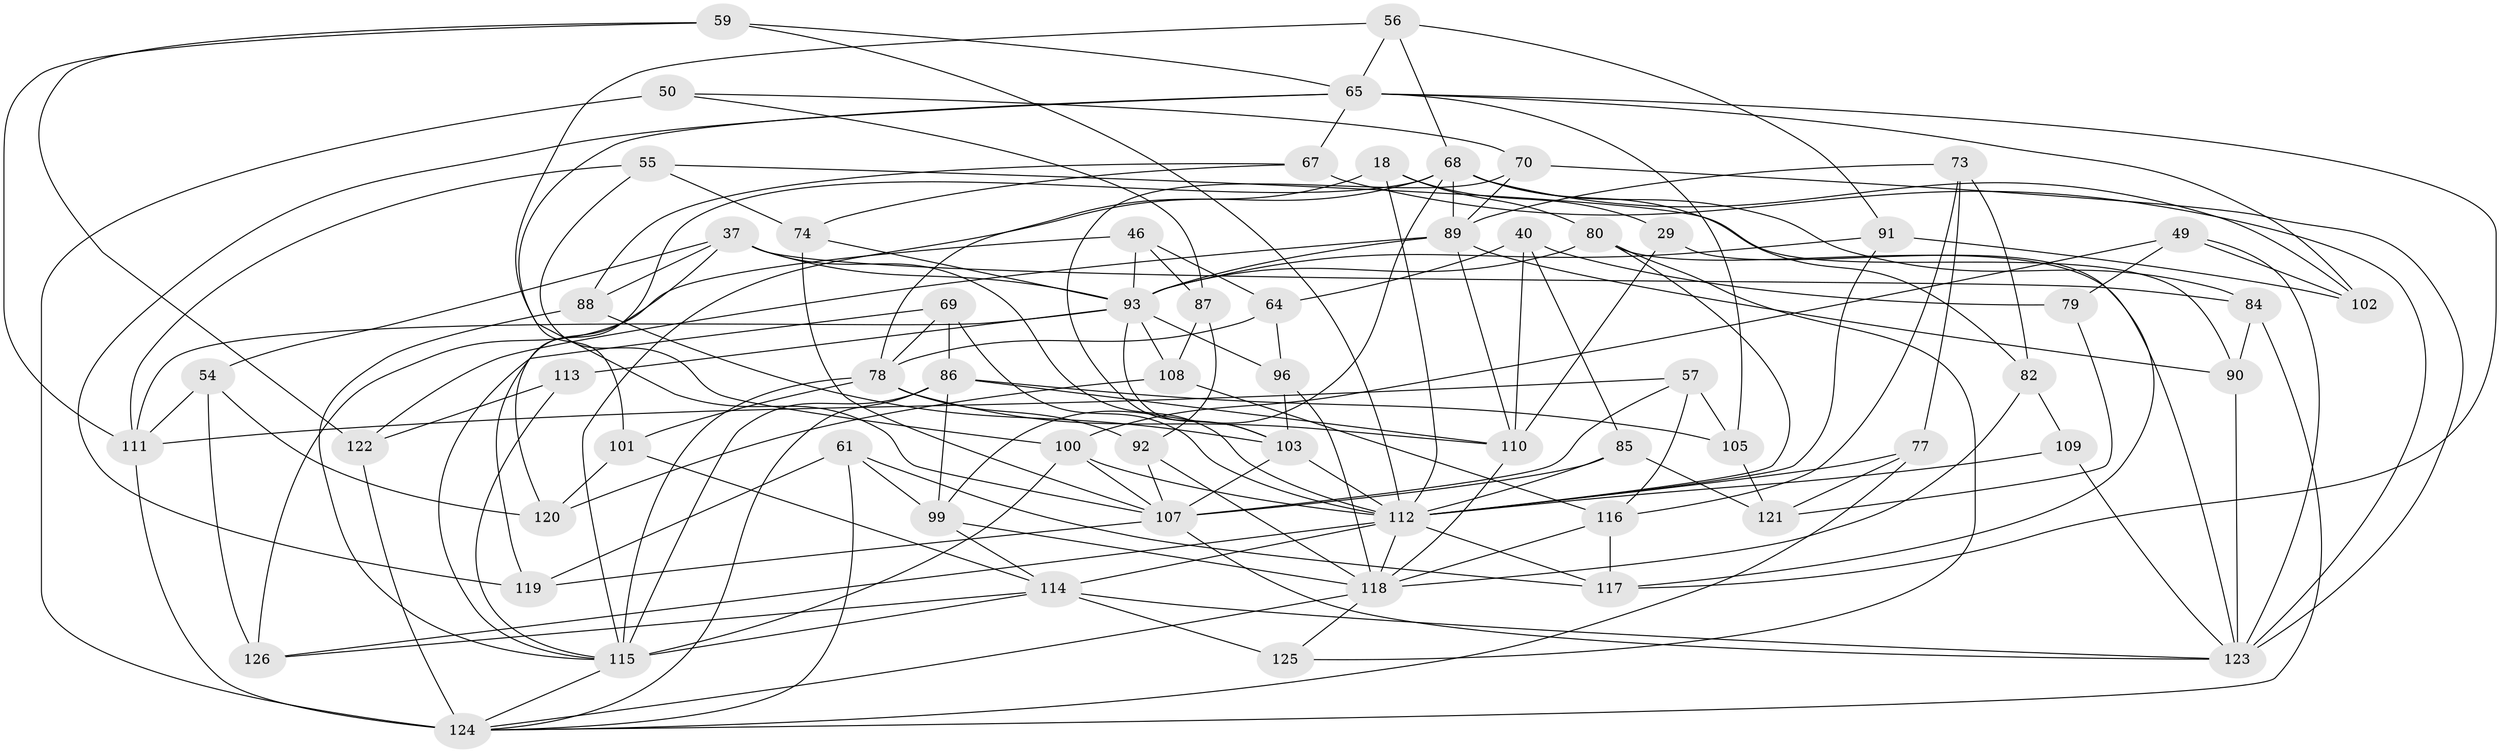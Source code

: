 // original degree distribution, {4: 1.0}
// Generated by graph-tools (version 1.1) at 2025/58/03/09/25 04:58:42]
// undirected, 63 vertices, 160 edges
graph export_dot {
graph [start="1"]
  node [color=gray90,style=filled];
  18 [super="+11"];
  29;
  37 [super="+24"];
  40 [super="+12"];
  46;
  49;
  50 [super="+8"];
  54;
  55;
  56;
  57;
  59;
  61;
  64;
  65 [super="+48"];
  67;
  68 [super="+19"];
  69;
  70 [super="+14"];
  73;
  74;
  77;
  78 [super="+42"];
  79;
  80 [super="+2"];
  82 [super="+35"];
  84;
  85;
  86 [super="+72"];
  87;
  88 [super="+30"];
  89 [super="+9+53"];
  90;
  91;
  92;
  93 [super="+28+45+26"];
  96 [super="+95"];
  99 [super="+81"];
  100 [super="+34"];
  101;
  102;
  103 [super="+97"];
  105;
  107 [super="+41+60"];
  108;
  109;
  110 [super="+106"];
  111 [super="+83"];
  112 [super="+13+63+31+52+98"];
  113;
  114 [super="+44+94"];
  115 [super="+36+75+71"];
  116 [super="+22"];
  117 [super="+66"];
  118 [super="+32+76+104"];
  119;
  120;
  121;
  122;
  123 [super="+16+43"];
  124 [super="+62+51"];
  125 [super="+58"];
  126;
  18 -- 78 [weight=2];
  18 -- 80;
  18 -- 29 [weight=2];
  18 -- 112;
  29 -- 117;
  29 -- 110;
  37 -- 93;
  37 -- 88 [weight=2];
  37 -- 84;
  37 -- 54;
  37 -- 119;
  37 -- 112 [weight=2];
  40 -- 79 [weight=2];
  40 -- 85;
  40 -- 110 [weight=2];
  40 -- 64;
  46 -- 126;
  46 -- 87;
  46 -- 64;
  46 -- 93;
  49 -- 123;
  49 -- 102;
  49 -- 79;
  49 -- 100;
  50 -- 124 [weight=3];
  50 -- 70 [weight=2];
  50 -- 87;
  54 -- 111;
  54 -- 126;
  54 -- 120;
  55 -- 100;
  55 -- 90;
  55 -- 74;
  55 -- 111;
  56 -- 68;
  56 -- 91;
  56 -- 65;
  56 -- 107;
  57 -- 105;
  57 -- 116;
  57 -- 111;
  57 -- 107;
  59 -- 112;
  59 -- 111;
  59 -- 122;
  59 -- 65;
  61 -- 119;
  61 -- 99;
  61 -- 117;
  61 -- 124;
  64 -- 96;
  64 -- 78;
  65 -- 67;
  65 -- 117;
  65 -- 119;
  65 -- 101;
  65 -- 102;
  65 -- 105;
  67 -- 88;
  67 -- 74;
  67 -- 123;
  68 -- 120;
  68 -- 82;
  68 -- 99;
  68 -- 102;
  68 -- 84;
  68 -- 89;
  68 -- 115;
  69 -- 78;
  69 -- 112;
  69 -- 86;
  69 -- 115;
  70 -- 103;
  70 -- 89 [weight=2];
  70 -- 123;
  73 -- 77;
  73 -- 116;
  73 -- 89;
  73 -- 82;
  74 -- 93;
  74 -- 107;
  77 -- 121;
  77 -- 124;
  77 -- 112;
  78 -- 101;
  78 -- 110;
  78 -- 92;
  78 -- 115;
  79 -- 121;
  80 -- 125 [weight=2];
  80 -- 112;
  80 -- 123;
  80 -- 93;
  82 -- 109 [weight=2];
  82 -- 118 [weight=2];
  84 -- 90;
  84 -- 124;
  85 -- 121;
  85 -- 112;
  85 -- 107;
  86 -- 110 [weight=2];
  86 -- 124;
  86 -- 99 [weight=2];
  86 -- 105;
  86 -- 115;
  87 -- 92;
  87 -- 108;
  88 -- 103 [weight=2];
  88 -- 115;
  89 -- 122;
  89 -- 90;
  89 -- 110;
  89 -- 93;
  90 -- 123;
  91 -- 102;
  91 -- 93;
  91 -- 112;
  92 -- 107;
  92 -- 118;
  93 -- 96 [weight=3];
  93 -- 113 [weight=2];
  93 -- 108;
  93 -- 111 [weight=2];
  93 -- 103 [weight=2];
  96 -- 118;
  96 -- 103;
  99 -- 114;
  99 -- 118;
  100 -- 115;
  100 -- 112 [weight=2];
  100 -- 107;
  101 -- 120;
  101 -- 114;
  103 -- 112 [weight=2];
  103 -- 107 [weight=2];
  105 -- 121;
  107 -- 123;
  107 -- 119;
  108 -- 120;
  108 -- 116;
  109 -- 123;
  109 -- 112;
  110 -- 118;
  111 -- 124 [weight=2];
  112 -- 114;
  112 -- 117;
  112 -- 126;
  112 -- 118;
  113 -- 122;
  113 -- 115;
  114 -- 123;
  114 -- 125 [weight=3];
  114 -- 115 [weight=2];
  114 -- 126;
  115 -- 124;
  116 -- 117 [weight=2];
  116 -- 118;
  118 -- 125;
  118 -- 124;
  122 -- 124;
}

